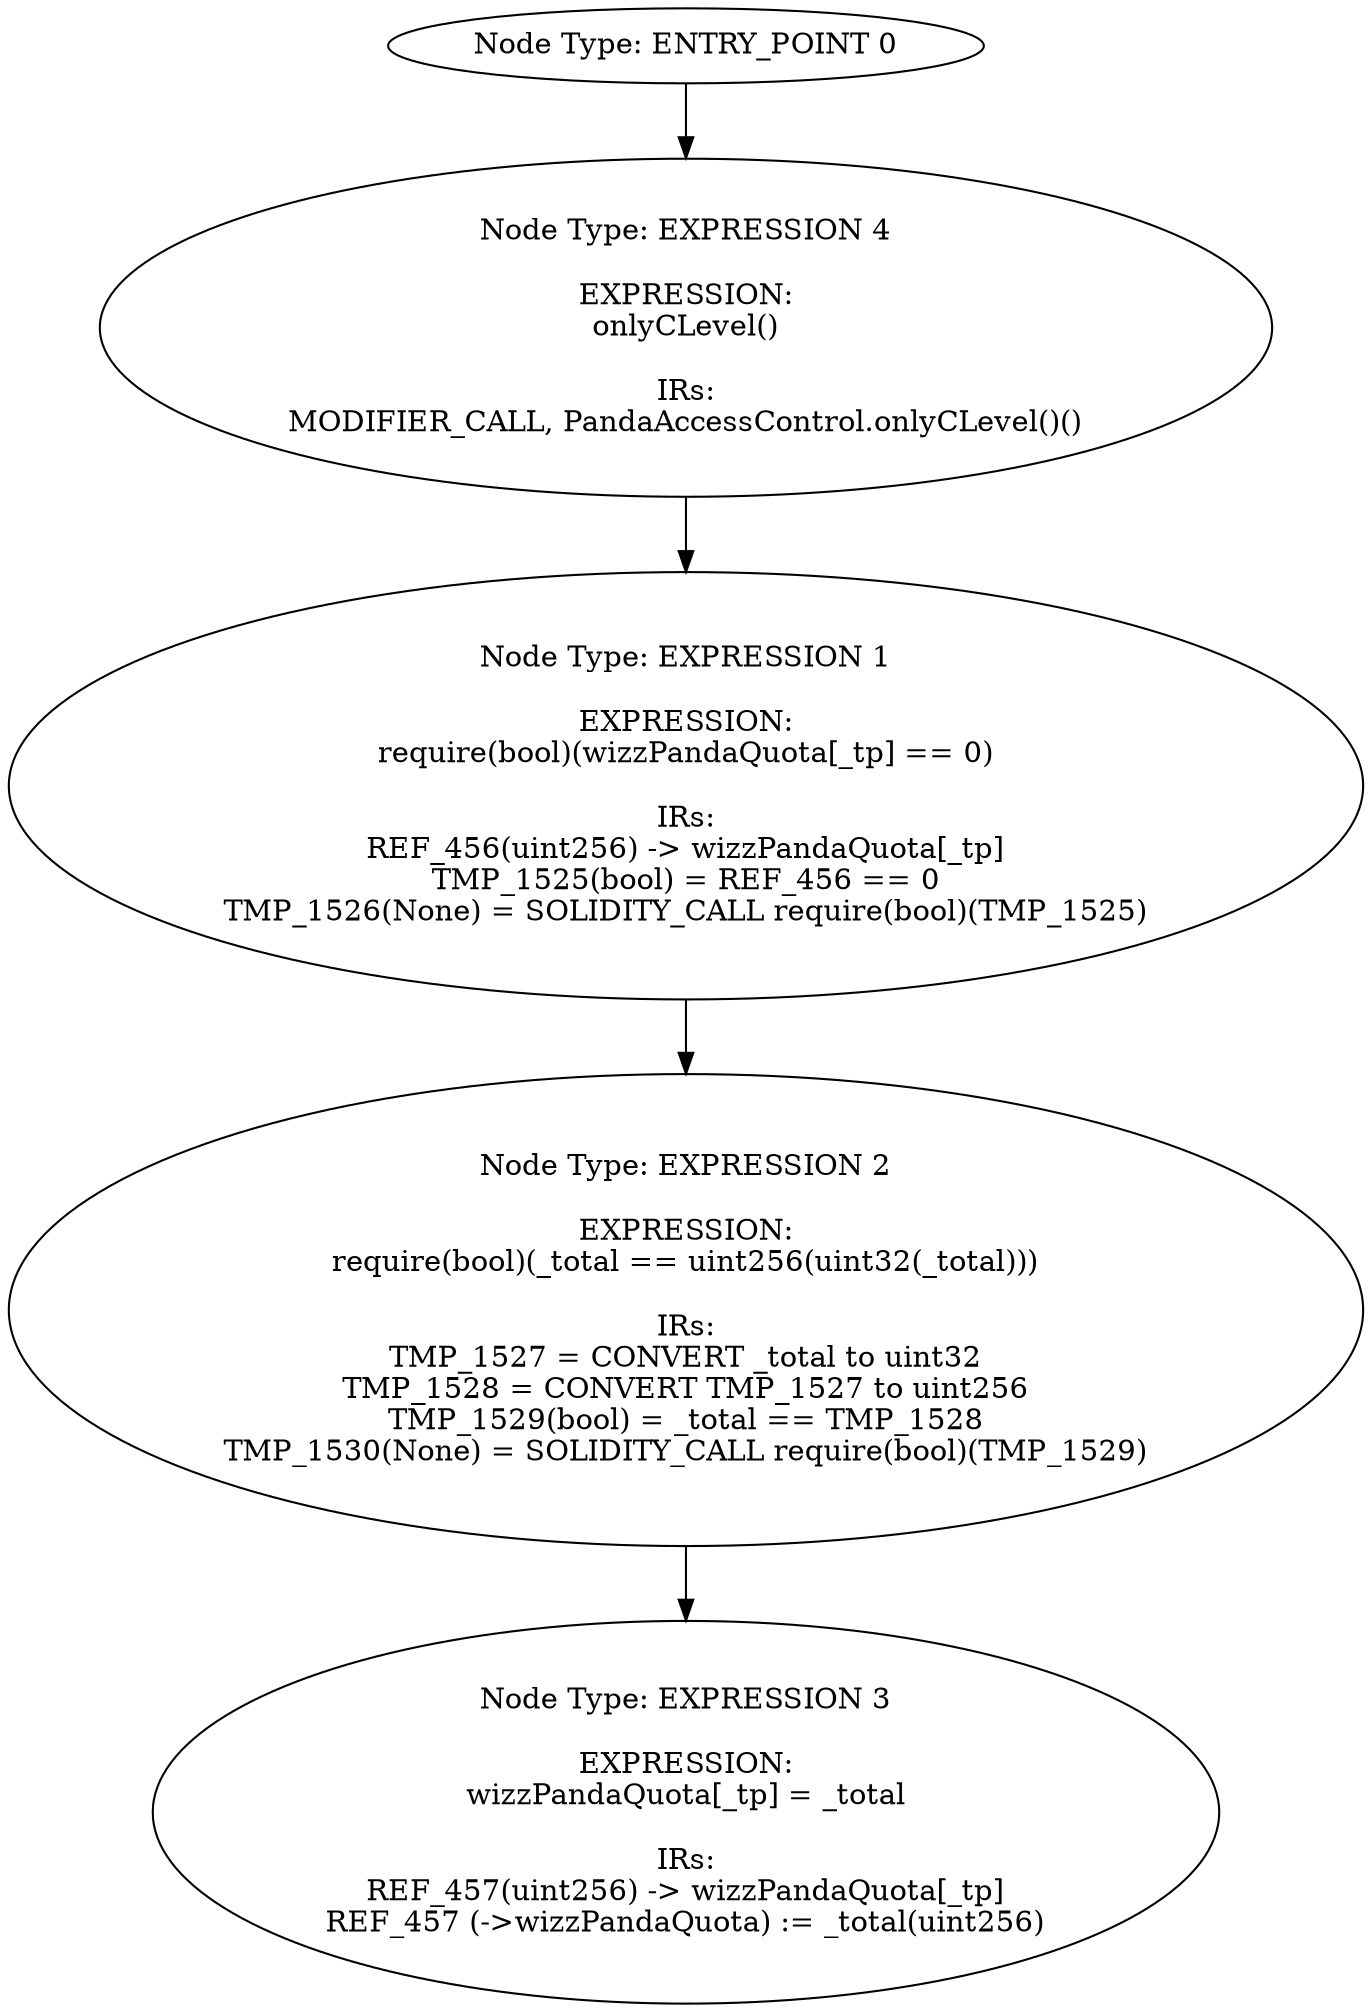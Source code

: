 digraph{
0[label="Node Type: ENTRY_POINT 0
"];
0->4;
1[label="Node Type: EXPRESSION 1

EXPRESSION:
require(bool)(wizzPandaQuota[_tp] == 0)

IRs:
REF_456(uint256) -> wizzPandaQuota[_tp]
TMP_1525(bool) = REF_456 == 0
TMP_1526(None) = SOLIDITY_CALL require(bool)(TMP_1525)"];
1->2;
2[label="Node Type: EXPRESSION 2

EXPRESSION:
require(bool)(_total == uint256(uint32(_total)))

IRs:
TMP_1527 = CONVERT _total to uint32
TMP_1528 = CONVERT TMP_1527 to uint256
TMP_1529(bool) = _total == TMP_1528
TMP_1530(None) = SOLIDITY_CALL require(bool)(TMP_1529)"];
2->3;
3[label="Node Type: EXPRESSION 3

EXPRESSION:
wizzPandaQuota[_tp] = _total

IRs:
REF_457(uint256) -> wizzPandaQuota[_tp]
REF_457 (->wizzPandaQuota) := _total(uint256)"];
4[label="Node Type: EXPRESSION 4

EXPRESSION:
onlyCLevel()

IRs:
MODIFIER_CALL, PandaAccessControl.onlyCLevel()()"];
4->1;
}
